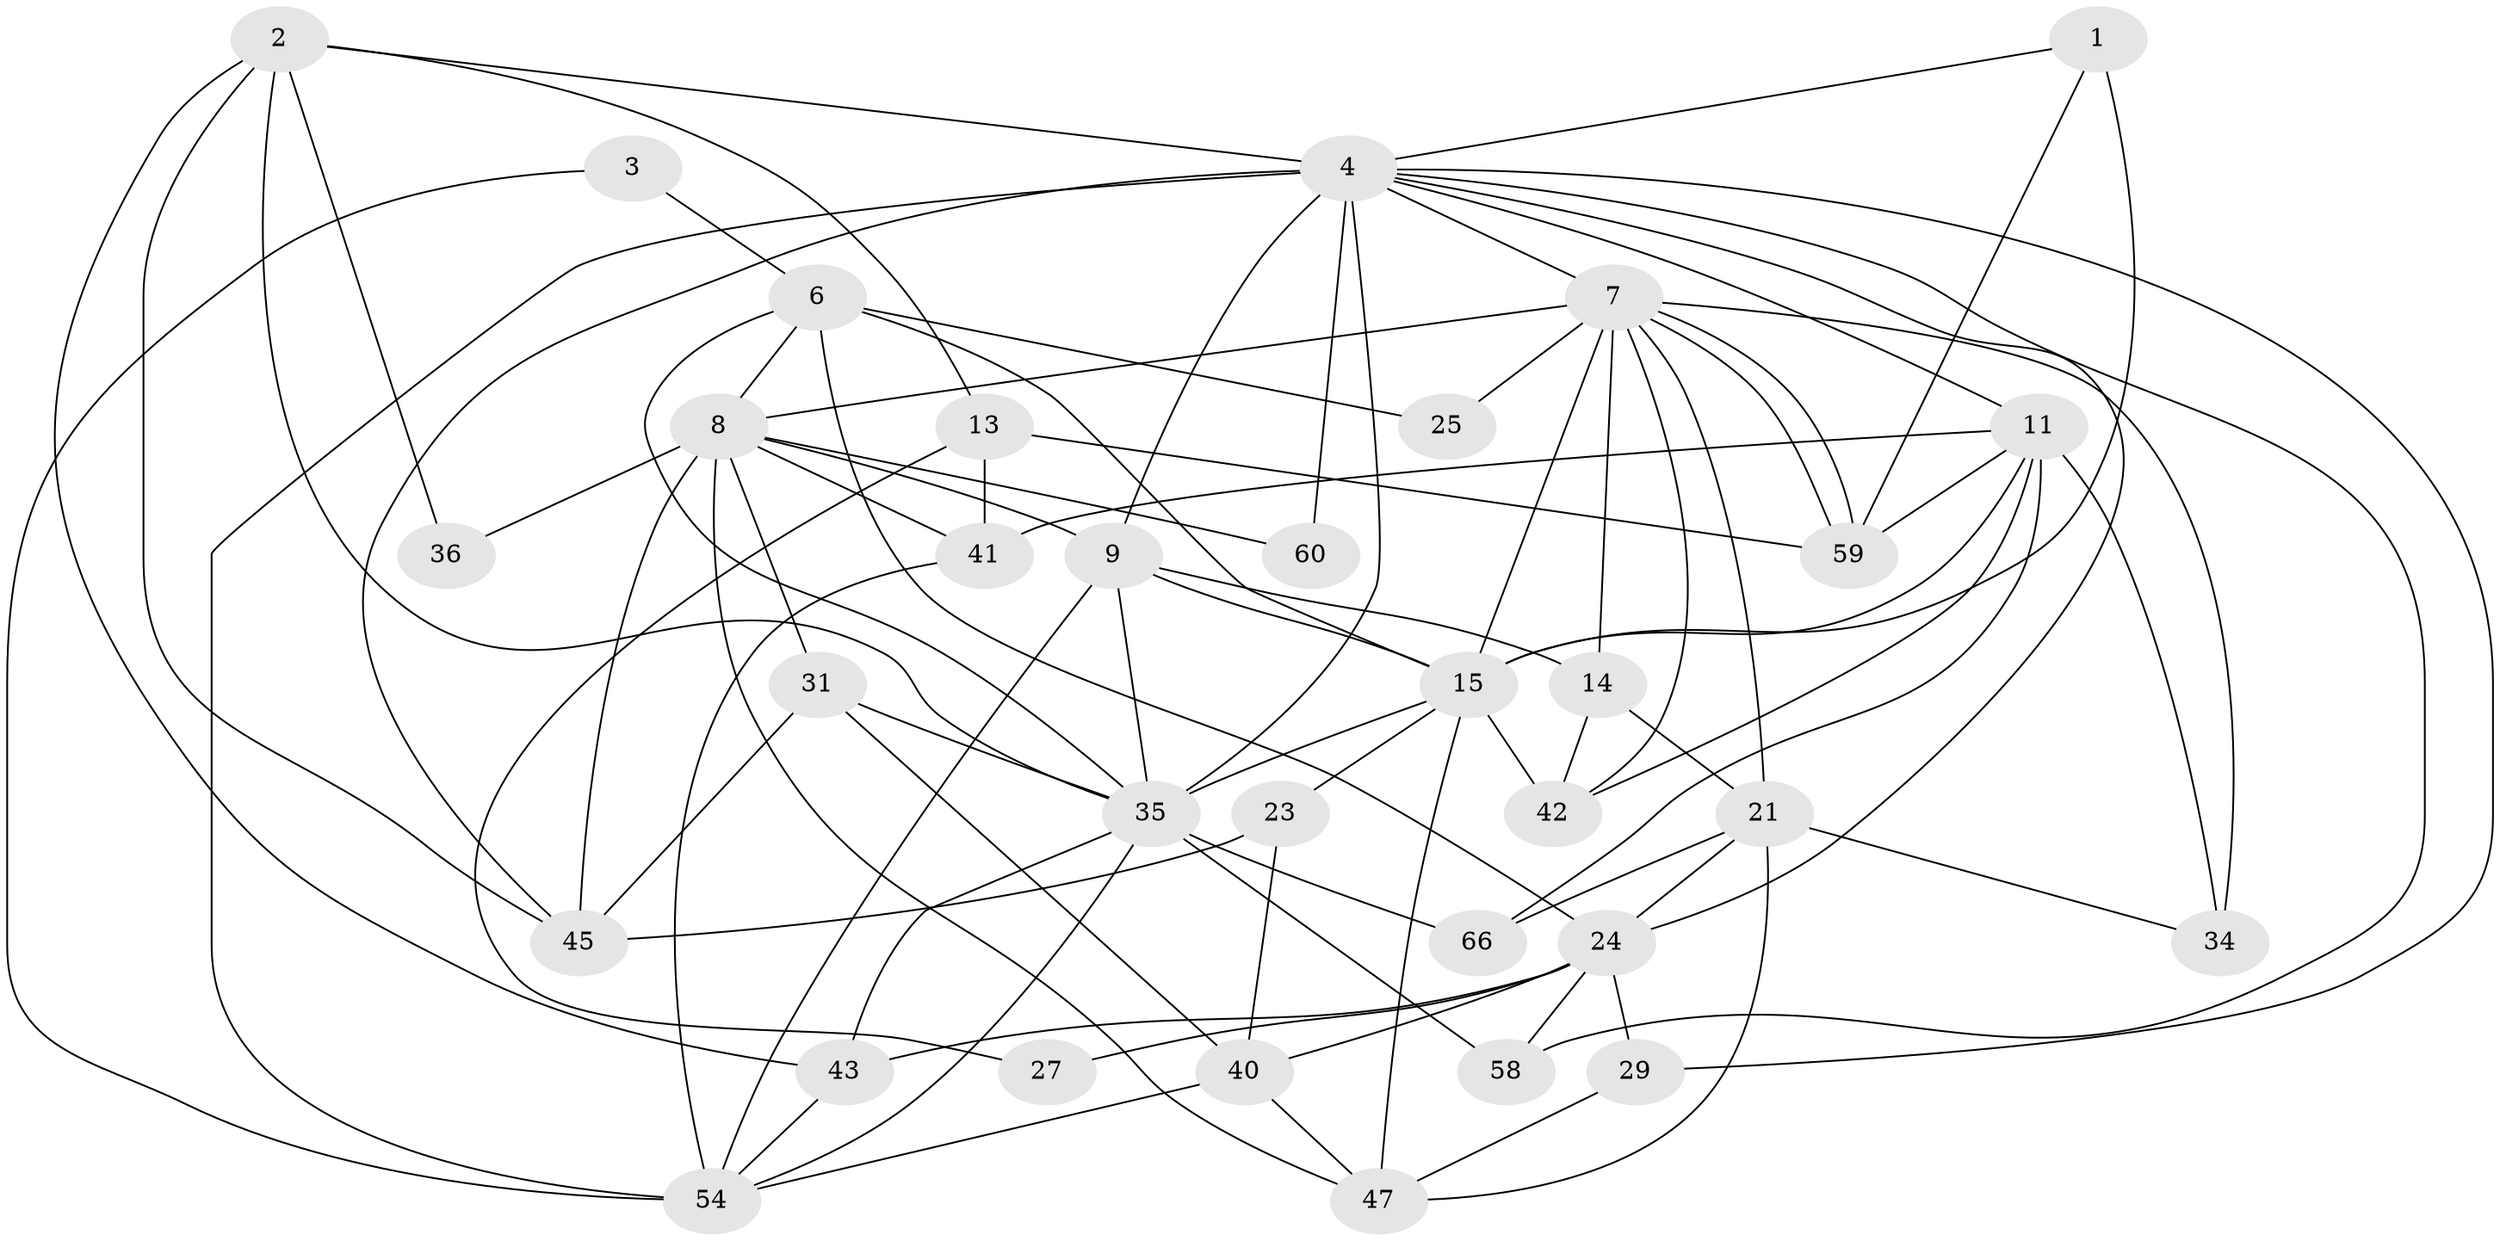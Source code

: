 // original degree distribution, {2: 0.14925373134328357, 3: 0.29850746268656714, 6: 0.08955223880597014, 4: 0.1791044776119403, 5: 0.22388059701492538, 7: 0.04477611940298507, 8: 0.014925373134328358}
// Generated by graph-tools (version 1.1) at 2025/15/03/09/25 04:15:10]
// undirected, 33 vertices, 84 edges
graph export_dot {
graph [start="1"]
  node [color=gray90,style=filled];
  1 [super="+57+38"];
  2 [super="+46+5"];
  3;
  4 [super="+10+62+65"];
  6 [super="+30"];
  7 [super="+20+19"];
  8 [super="+16+12"];
  9 [super="+17"];
  11 [super="+32"];
  13;
  14 [super="+18"];
  15 [super="+61+22"];
  21 [super="+63+26"];
  23 [super="+33+67"];
  24 [super="+52+50"];
  25;
  27;
  29;
  31 [super="+56"];
  34;
  35 [super="+37+64+39"];
  36;
  40;
  41 [super="+44"];
  42 [super="+55"];
  43;
  45;
  47 [super="+49"];
  54;
  58;
  59;
  60;
  66;
  1 -- 59 [weight=2];
  1 -- 4 [weight=2];
  1 -- 15;
  2 -- 43;
  2 -- 36;
  2 -- 13;
  2 -- 4;
  2 -- 35;
  2 -- 45;
  3 -- 54;
  3 -- 6;
  4 -- 29;
  4 -- 35 [weight=3];
  4 -- 54 [weight=2];
  4 -- 58;
  4 -- 60;
  4 -- 45;
  4 -- 7 [weight=2];
  4 -- 9;
  4 -- 24;
  4 -- 11;
  6 -- 15 [weight=2];
  6 -- 24;
  6 -- 35;
  6 -- 8;
  6 -- 25;
  7 -- 59;
  7 -- 59;
  7 -- 34;
  7 -- 21;
  7 -- 15;
  7 -- 14 [weight=2];
  7 -- 8;
  7 -- 25;
  7 -- 42;
  8 -- 47;
  8 -- 36;
  8 -- 60;
  8 -- 41;
  8 -- 31;
  8 -- 9;
  8 -- 45;
  9 -- 15;
  9 -- 35;
  9 -- 54;
  9 -- 14;
  11 -- 59 [weight=2];
  11 -- 34;
  11 -- 66;
  11 -- 41;
  11 -- 15;
  11 -- 42;
  13 -- 41 [weight=2];
  13 -- 59;
  13 -- 27;
  14 -- 21;
  14 -- 42;
  15 -- 42 [weight=3];
  15 -- 23 [weight=2];
  15 -- 47;
  15 -- 35;
  21 -- 66;
  21 -- 34;
  21 -- 47;
  21 -- 24;
  23 -- 45;
  23 -- 40;
  24 -- 27 [weight=2];
  24 -- 40;
  24 -- 58;
  24 -- 43;
  24 -- 29;
  29 -- 47;
  31 -- 35;
  31 -- 40;
  31 -- 45;
  35 -- 66 [weight=2];
  35 -- 54;
  35 -- 58;
  35 -- 43;
  40 -- 47;
  40 -- 54;
  41 -- 54;
  43 -- 54;
}
